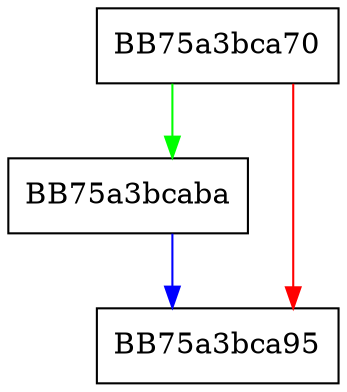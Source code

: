 digraph RecordPush {
  node [shape="box"];
  graph [splines=ortho];
  BB75a3bca70 -> BB75a3bcaba [color="green"];
  BB75a3bca70 -> BB75a3bca95 [color="red"];
  BB75a3bcaba -> BB75a3bca95 [color="blue"];
}